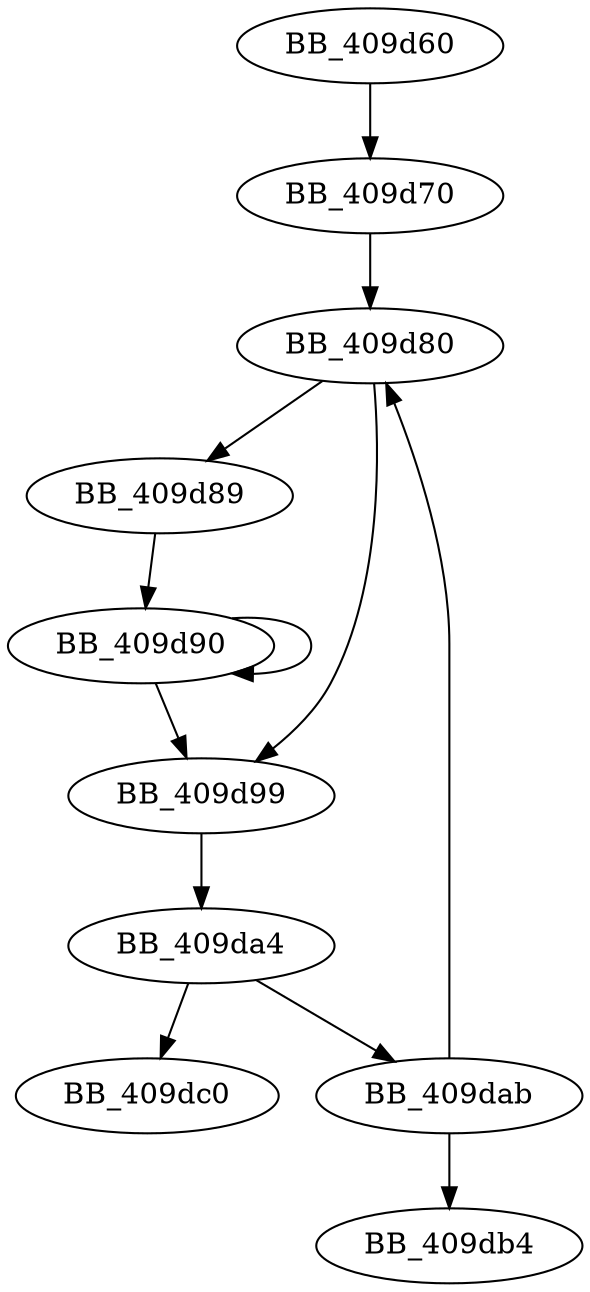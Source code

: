 DiGraph sub_409D60{
BB_409d60->BB_409d70
BB_409d70->BB_409d80
BB_409d80->BB_409d89
BB_409d80->BB_409d99
BB_409d89->BB_409d90
BB_409d90->BB_409d90
BB_409d90->BB_409d99
BB_409d99->BB_409da4
BB_409da4->BB_409dab
BB_409da4->BB_409dc0
BB_409dab->BB_409d80
BB_409dab->BB_409db4
}
